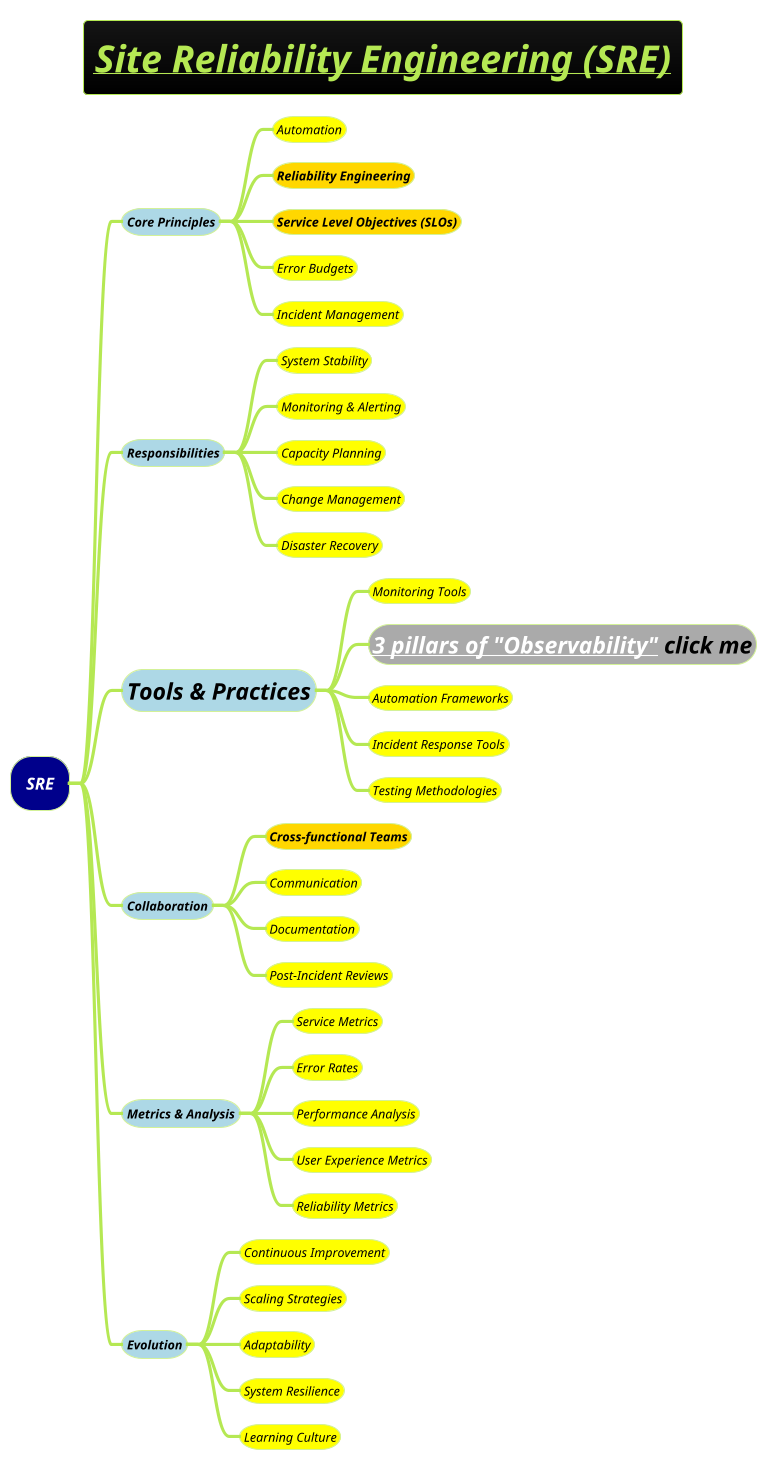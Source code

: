 @startmindmap
title =<i><b><u>Site Reliability Engineering (SRE)
!theme hacker



*[#darkblue] <i><color #white>SRE
**[#lightblue] <i><color #black><size:12>Core Principles
***[#yellow] <i><color #black><size:12>Automation
***[#gold] <i><color #black><size:12><b>Reliability Engineering
***[#gold] <i><color #black><size:12><b>Service Level Objectives (SLOs)
***[#yellow] <i><color #black><size:12>Error Budgets
***[#yellow] <i><color #black><size:12>Incident Management

**[#lightblue] <i><color #black><size:12>Responsibilities
***[#yellow] <i><color #black><size:12>System Stability
***[#yellow] <i><color #black><size:12>Monitoring & Alerting
***[#yellow] <i><color #black><size:12>Capacity Planning
***[#yellow] <i><color #black><size:12>Change Management
***[#yellow] <i><color #black><size:12>Disaster Recovery

**[#lightblue] <i><color #black><size:22>Tools & Practices
***[#yellow] <i><color #black><size:12>Monitoring Tools
***[#a] <b><i><color #black><size:22>[[docs/3-programming-languages/Venkat-Subramaniam/gif/observability.adoc 3 pillars of "Observability"]] click me
***[#yellow] <i><color #black><size:12>Automation Frameworks
***[#yellow] <i><color #black><size:12>Incident Response Tools
***[#yellow] <i><color #black><size:12>Testing Methodologies

**[#lightblue] <i><color #black><size:12>Collaboration
***[#gold] <b><i><color #black><size:12>Cross-functional Teams
***[#yellow] <i><color #black><size:12>Communication
***[#yellow] <i><color #black><size:12>Documentation
***[#yellow] <i><color #black><size:12>Post-Incident Reviews

**[#lightblue] <i><color #black><size:12>Metrics & Analysis
***[#yellow] <i><color #black><size:12>Service Metrics
***[#yellow] <i><color #black><size:12>Error Rates
***[#yellow] <i><color #black><size:12>Performance Analysis
***[#yellow] <i><color #black><size:12>User Experience Metrics
***[#yellow] <i><color #black><size:12>Reliability Metrics

**[#lightblue] <i><color #black><size:12>Evolution
***[#yellow] <i><color #black><size:12>Continuous Improvement
***[#yellow] <i><color #black><size:12>Scaling Strategies
***[#yellow] <i><color #black><size:12>Adaptability
***[#yellow] <i><color #black><size:12>System Resilience
***[#yellow] <i><color #black><size:12>Learning Culture

@endmindmap
